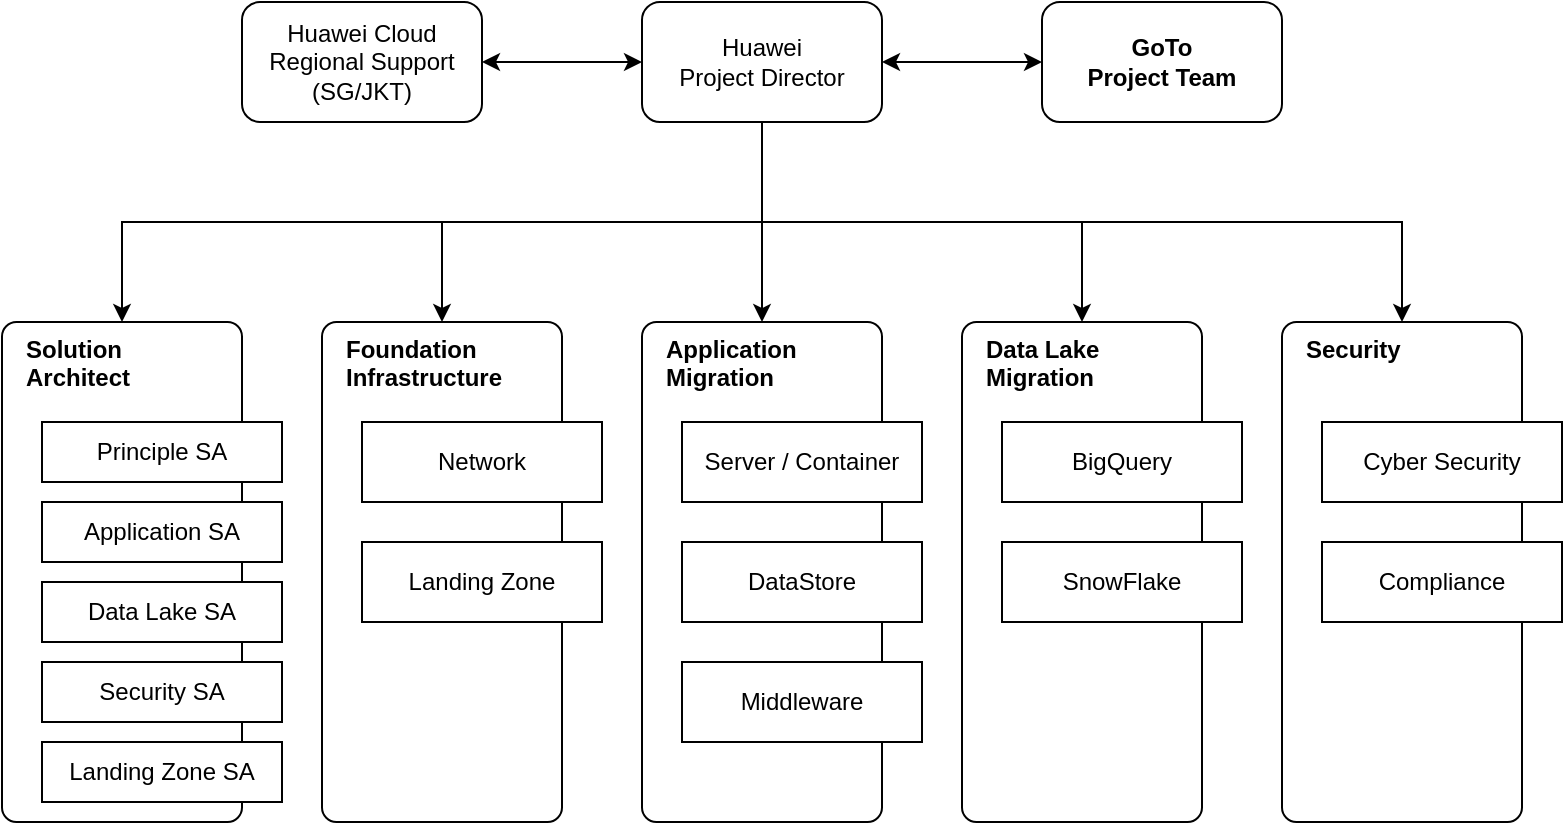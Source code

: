 <mxfile version="23.0.2" type="github">
  <diagram name="第 1 页" id="ILjjw02bOLpC4PzADxpn">
    <mxGraphModel dx="1214" dy="878" grid="1" gridSize="10" guides="1" tooltips="1" connect="1" arrows="1" fold="1" page="1" pageScale="1" pageWidth="827" pageHeight="1169" math="0" shadow="0">
      <root>
        <mxCell id="0" />
        <mxCell id="1" parent="0" />
        <mxCell id="Lm4LF1_ZWhJIoQ2udXNj-19" style="edgeStyle=orthogonalEdgeStyle;rounded=0;orthogonalLoop=1;jettySize=auto;html=1;exitX=0;exitY=0.5;exitDx=0;exitDy=0;entryX=1;entryY=0.5;entryDx=0;entryDy=0;startArrow=classic;startFill=1;" edge="1" parent="1" source="Lm4LF1_ZWhJIoQ2udXNj-1" target="Lm4LF1_ZWhJIoQ2udXNj-9">
          <mxGeometry relative="1" as="geometry" />
        </mxCell>
        <mxCell id="Lm4LF1_ZWhJIoQ2udXNj-29" style="edgeStyle=orthogonalEdgeStyle;rounded=0;orthogonalLoop=1;jettySize=auto;html=1;exitX=0.5;exitY=1;exitDx=0;exitDy=0;" edge="1" parent="1" source="Lm4LF1_ZWhJIoQ2udXNj-1" target="Lm4LF1_ZWhJIoQ2udXNj-6">
          <mxGeometry relative="1" as="geometry" />
        </mxCell>
        <mxCell id="Lm4LF1_ZWhJIoQ2udXNj-30" style="edgeStyle=orthogonalEdgeStyle;rounded=0;orthogonalLoop=1;jettySize=auto;html=1;exitX=0.5;exitY=1;exitDx=0;exitDy=0;entryX=0.5;entryY=0;entryDx=0;entryDy=0;" edge="1" parent="1" source="Lm4LF1_ZWhJIoQ2udXNj-1" target="Lm4LF1_ZWhJIoQ2udXNj-2">
          <mxGeometry relative="1" as="geometry" />
        </mxCell>
        <mxCell id="Lm4LF1_ZWhJIoQ2udXNj-31" style="edgeStyle=orthogonalEdgeStyle;rounded=0;orthogonalLoop=1;jettySize=auto;html=1;exitX=0.5;exitY=1;exitDx=0;exitDy=0;" edge="1" parent="1" source="Lm4LF1_ZWhJIoQ2udXNj-1" target="Lm4LF1_ZWhJIoQ2udXNj-4">
          <mxGeometry relative="1" as="geometry" />
        </mxCell>
        <mxCell id="Lm4LF1_ZWhJIoQ2udXNj-32" style="edgeStyle=orthogonalEdgeStyle;rounded=0;orthogonalLoop=1;jettySize=auto;html=1;exitX=0.5;exitY=1;exitDx=0;exitDy=0;" edge="1" parent="1" source="Lm4LF1_ZWhJIoQ2udXNj-1" target="Lm4LF1_ZWhJIoQ2udXNj-5">
          <mxGeometry relative="1" as="geometry" />
        </mxCell>
        <mxCell id="Lm4LF1_ZWhJIoQ2udXNj-33" style="edgeStyle=orthogonalEdgeStyle;rounded=0;orthogonalLoop=1;jettySize=auto;html=1;exitX=0.5;exitY=1;exitDx=0;exitDy=0;" edge="1" parent="1" source="Lm4LF1_ZWhJIoQ2udXNj-1" target="Lm4LF1_ZWhJIoQ2udXNj-7">
          <mxGeometry relative="1" as="geometry" />
        </mxCell>
        <mxCell id="Lm4LF1_ZWhJIoQ2udXNj-40" style="edgeStyle=orthogonalEdgeStyle;rounded=0;orthogonalLoop=1;jettySize=auto;html=1;exitX=1;exitY=0.5;exitDx=0;exitDy=0;entryX=0;entryY=0.5;entryDx=0;entryDy=0;startArrow=classic;startFill=1;" edge="1" parent="1" source="Lm4LF1_ZWhJIoQ2udXNj-1" target="Lm4LF1_ZWhJIoQ2udXNj-39">
          <mxGeometry relative="1" as="geometry" />
        </mxCell>
        <mxCell id="Lm4LF1_ZWhJIoQ2udXNj-1" value="&lt;div&gt;Huawei&lt;/div&gt;&lt;div&gt;Project Director&lt;br&gt;&lt;/div&gt;" style="rounded=1;whiteSpace=wrap;html=1;" vertex="1" parent="1">
          <mxGeometry x="340" y="160" width="120" height="60" as="geometry" />
        </mxCell>
        <mxCell id="Lm4LF1_ZWhJIoQ2udXNj-2" value="&lt;div&gt;Foundation&lt;/div&gt;&lt;div&gt;Infrastructure&lt;br&gt;&lt;/div&gt;" style="rounded=1;whiteSpace=wrap;html=1;verticalAlign=top;align=left;spacingLeft=10;arcSize=6;fontStyle=1" vertex="1" parent="1">
          <mxGeometry x="180" y="320" width="120" height="250" as="geometry" />
        </mxCell>
        <mxCell id="Lm4LF1_ZWhJIoQ2udXNj-4" value="&lt;div&gt;Application&lt;/div&gt;&lt;div&gt;Migration&lt;br&gt;&lt;/div&gt;" style="rounded=1;whiteSpace=wrap;html=1;verticalAlign=top;align=left;spacingLeft=10;arcSize=6;fontStyle=1" vertex="1" parent="1">
          <mxGeometry x="340" y="320" width="120" height="250" as="geometry" />
        </mxCell>
        <mxCell id="Lm4LF1_ZWhJIoQ2udXNj-5" value="&lt;div&gt;Data Lake&lt;/div&gt;&lt;div&gt;Migration&lt;br&gt;&lt;/div&gt;" style="rounded=1;whiteSpace=wrap;html=1;verticalAlign=top;align=left;spacingLeft=10;arcSize=6;fontStyle=1" vertex="1" parent="1">
          <mxGeometry x="500" y="320" width="120" height="250" as="geometry" />
        </mxCell>
        <mxCell id="Lm4LF1_ZWhJIoQ2udXNj-6" value="&lt;div&gt;Solution&lt;/div&gt;&lt;div&gt;Architect&lt;br&gt;&lt;/div&gt;" style="rounded=1;whiteSpace=wrap;html=1;verticalAlign=top;align=left;spacingLeft=10;arcSize=6;fontStyle=1" vertex="1" parent="1">
          <mxGeometry x="20" y="320" width="120" height="250" as="geometry" />
        </mxCell>
        <mxCell id="Lm4LF1_ZWhJIoQ2udXNj-7" value="Security" style="rounded=1;whiteSpace=wrap;html=1;verticalAlign=top;align=left;spacingLeft=10;arcSize=6;fontStyle=1" vertex="1" parent="1">
          <mxGeometry x="660" y="320" width="120" height="250" as="geometry" />
        </mxCell>
        <mxCell id="Lm4LF1_ZWhJIoQ2udXNj-9" value="&lt;div&gt;Huawei Cloud&lt;/div&gt;&lt;div&gt;Regional Support&lt;/div&gt;&lt;div&gt;(SG/JKT)&lt;br&gt;&lt;/div&gt;" style="rounded=1;whiteSpace=wrap;html=1;" vertex="1" parent="1">
          <mxGeometry x="140" y="160" width="120" height="60" as="geometry" />
        </mxCell>
        <mxCell id="Lm4LF1_ZWhJIoQ2udXNj-10" value="Network" style="rounded=0;whiteSpace=wrap;html=1;" vertex="1" parent="1">
          <mxGeometry x="200" y="370" width="120" height="40" as="geometry" />
        </mxCell>
        <mxCell id="Lm4LF1_ZWhJIoQ2udXNj-11" value="Landing Zone" style="rounded=0;whiteSpace=wrap;html=1;" vertex="1" parent="1">
          <mxGeometry x="200" y="430" width="120" height="40" as="geometry" />
        </mxCell>
        <mxCell id="Lm4LF1_ZWhJIoQ2udXNj-12" value="Server / Container" style="rounded=0;whiteSpace=wrap;html=1;" vertex="1" parent="1">
          <mxGeometry x="360" y="370" width="120" height="40" as="geometry" />
        </mxCell>
        <mxCell id="Lm4LF1_ZWhJIoQ2udXNj-13" value="DataStore" style="rounded=0;whiteSpace=wrap;html=1;" vertex="1" parent="1">
          <mxGeometry x="360" y="430" width="120" height="40" as="geometry" />
        </mxCell>
        <mxCell id="Lm4LF1_ZWhJIoQ2udXNj-14" value="Middleware" style="rounded=0;whiteSpace=wrap;html=1;" vertex="1" parent="1">
          <mxGeometry x="360" y="490" width="120" height="40" as="geometry" />
        </mxCell>
        <mxCell id="Lm4LF1_ZWhJIoQ2udXNj-15" value="BigQuery" style="rounded=0;whiteSpace=wrap;html=1;" vertex="1" parent="1">
          <mxGeometry x="520" y="370" width="120" height="40" as="geometry" />
        </mxCell>
        <mxCell id="Lm4LF1_ZWhJIoQ2udXNj-16" value="SnowFlake" style="rounded=0;whiteSpace=wrap;html=1;" vertex="1" parent="1">
          <mxGeometry x="520" y="430" width="120" height="40" as="geometry" />
        </mxCell>
        <mxCell id="Lm4LF1_ZWhJIoQ2udXNj-17" value="Cyber Security" style="rounded=0;whiteSpace=wrap;html=1;" vertex="1" parent="1">
          <mxGeometry x="680" y="370" width="120" height="40" as="geometry" />
        </mxCell>
        <mxCell id="Lm4LF1_ZWhJIoQ2udXNj-18" value="Compliance" style="rounded=0;whiteSpace=wrap;html=1;" vertex="1" parent="1">
          <mxGeometry x="680" y="430" width="120" height="40" as="geometry" />
        </mxCell>
        <mxCell id="Lm4LF1_ZWhJIoQ2udXNj-24" value="Principle SA" style="rounded=0;whiteSpace=wrap;html=1;" vertex="1" parent="1">
          <mxGeometry x="40" y="370" width="120" height="30" as="geometry" />
        </mxCell>
        <mxCell id="Lm4LF1_ZWhJIoQ2udXNj-25" value="Application SA" style="rounded=0;whiteSpace=wrap;html=1;" vertex="1" parent="1">
          <mxGeometry x="40" y="410" width="120" height="30" as="geometry" />
        </mxCell>
        <mxCell id="Lm4LF1_ZWhJIoQ2udXNj-26" value="Data Lake SA" style="rounded=0;whiteSpace=wrap;html=1;" vertex="1" parent="1">
          <mxGeometry x="40" y="450" width="120" height="30" as="geometry" />
        </mxCell>
        <mxCell id="Lm4LF1_ZWhJIoQ2udXNj-27" value="Security SA" style="rounded=0;whiteSpace=wrap;html=1;" vertex="1" parent="1">
          <mxGeometry x="40" y="490" width="120" height="30" as="geometry" />
        </mxCell>
        <mxCell id="Lm4LF1_ZWhJIoQ2udXNj-28" value="Landing Zone SA" style="rounded=0;whiteSpace=wrap;html=1;" vertex="1" parent="1">
          <mxGeometry x="40" y="530" width="120" height="30" as="geometry" />
        </mxCell>
        <mxCell id="Lm4LF1_ZWhJIoQ2udXNj-39" value="&lt;div&gt;GoTo&lt;/div&gt;&lt;div&gt;Project Team&lt;br&gt;&lt;/div&gt;" style="rounded=1;whiteSpace=wrap;html=1;fontStyle=1" vertex="1" parent="1">
          <mxGeometry x="540" y="160" width="120" height="60" as="geometry" />
        </mxCell>
      </root>
    </mxGraphModel>
  </diagram>
</mxfile>
